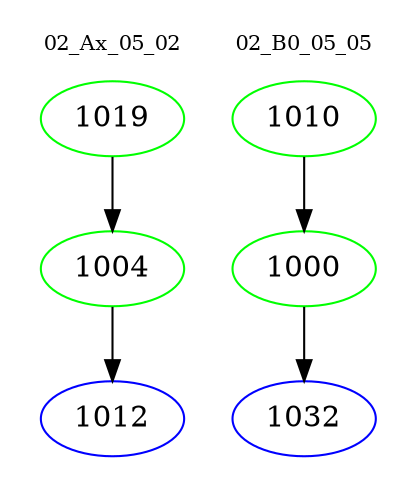 digraph{
subgraph cluster_0 {
color = white
label = "02_Ax_05_02";
fontsize=10;
T0_1019 [label="1019", color="green"]
T0_1019 -> T0_1004 [color="black"]
T0_1004 [label="1004", color="green"]
T0_1004 -> T0_1012 [color="black"]
T0_1012 [label="1012", color="blue"]
}
subgraph cluster_1 {
color = white
label = "02_B0_05_05";
fontsize=10;
T1_1010 [label="1010", color="green"]
T1_1010 -> T1_1000 [color="black"]
T1_1000 [label="1000", color="green"]
T1_1000 -> T1_1032 [color="black"]
T1_1032 [label="1032", color="blue"]
}
}
